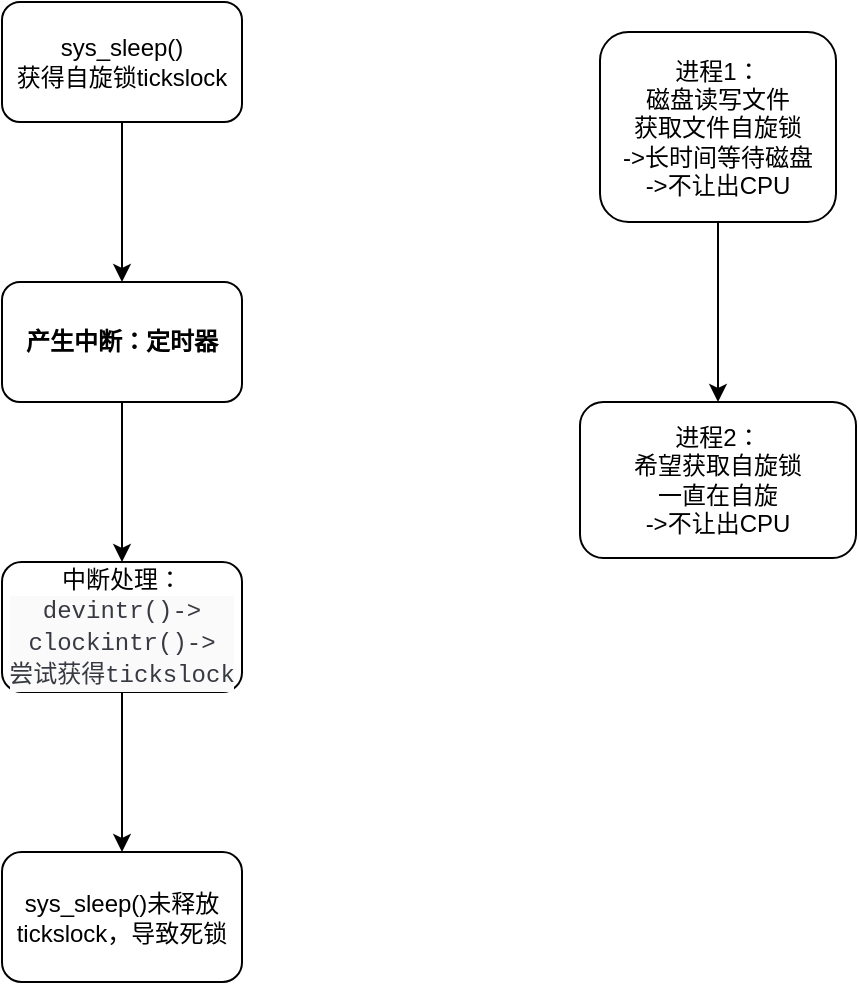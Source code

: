 <mxfile version="22.1.16" type="github">
  <diagram name="第 1 页" id="WNboK9QrO_0ZUFDV926i">
    <mxGraphModel dx="1050" dy="565" grid="0" gridSize="10" guides="1" tooltips="1" connect="1" arrows="1" fold="1" page="1" pageScale="1" pageWidth="827" pageHeight="1169" math="0" shadow="0">
      <root>
        <mxCell id="0" />
        <mxCell id="1" parent="0" />
        <mxCell id="D2g6i2C4goOOFMNhzeLC-21" value="" style="edgeStyle=orthogonalEdgeStyle;rounded=0;orthogonalLoop=1;jettySize=auto;html=1;" parent="1" source="D2g6i2C4goOOFMNhzeLC-19" target="D2g6i2C4goOOFMNhzeLC-20" edge="1">
          <mxGeometry relative="1" as="geometry" />
        </mxCell>
        <mxCell id="D2g6i2C4goOOFMNhzeLC-19" value="sys_sleep()&lt;br&gt;获得自旋锁tickslock" style="rounded=1;whiteSpace=wrap;html=1;" parent="1" vertex="1">
          <mxGeometry x="40" y="40" width="120" height="60" as="geometry" />
        </mxCell>
        <mxCell id="D2g6i2C4goOOFMNhzeLC-23" value="" style="edgeStyle=orthogonalEdgeStyle;rounded=0;orthogonalLoop=1;jettySize=auto;html=1;" parent="1" source="D2g6i2C4goOOFMNhzeLC-20" target="D2g6i2C4goOOFMNhzeLC-22" edge="1">
          <mxGeometry relative="1" as="geometry" />
        </mxCell>
        <mxCell id="D2g6i2C4goOOFMNhzeLC-20" value="&lt;b&gt;产生中断：定时器&lt;/b&gt;" style="rounded=1;whiteSpace=wrap;html=1;" parent="1" vertex="1">
          <mxGeometry x="40" y="180" width="120" height="60" as="geometry" />
        </mxCell>
        <mxCell id="D2g6i2C4goOOFMNhzeLC-25" value="" style="edgeStyle=orthogonalEdgeStyle;rounded=0;orthogonalLoop=1;jettySize=auto;html=1;" parent="1" source="D2g6i2C4goOOFMNhzeLC-22" target="D2g6i2C4goOOFMNhzeLC-24" edge="1">
          <mxGeometry relative="1" as="geometry" />
        </mxCell>
        <mxCell id="D2g6i2C4goOOFMNhzeLC-22" value="中断处理：&lt;br&gt;&lt;div style=&quot;color: rgb(56, 58, 66); background-color: rgb(250, 250, 250); font-family: Consolas, &amp;quot;Courier New&amp;quot;, monospace; line-height: 16px;&quot;&gt;devintr()-&amp;gt;&lt;/div&gt;&lt;div style=&quot;color: rgb(56, 58, 66); background-color: rgb(250, 250, 250); font-family: Consolas, &amp;quot;Courier New&amp;quot;, monospace; line-height: 16px;&quot;&gt;clockintr()-&amp;gt;&lt;/div&gt;&lt;div style=&quot;color: rgb(56, 58, 66); background-color: rgb(250, 250, 250); font-family: Consolas, &amp;quot;Courier New&amp;quot;, monospace; line-height: 16px;&quot;&gt;尝试获得tickslock&lt;/div&gt;" style="rounded=1;whiteSpace=wrap;html=1;" parent="1" vertex="1">
          <mxGeometry x="40" y="320" width="120" height="65" as="geometry" />
        </mxCell>
        <mxCell id="D2g6i2C4goOOFMNhzeLC-24" value="sys_sleep()未释放tickslock，导致死锁" style="rounded=1;whiteSpace=wrap;html=1;" parent="1" vertex="1">
          <mxGeometry x="40" y="465" width="120" height="65" as="geometry" />
        </mxCell>
        <mxCell id="KZBD-CxglbiQRvjz-K2u-4" value="" style="edgeStyle=orthogonalEdgeStyle;rounded=0;orthogonalLoop=1;jettySize=auto;html=1;" edge="1" parent="1" source="KZBD-CxglbiQRvjz-K2u-1" target="KZBD-CxglbiQRvjz-K2u-3">
          <mxGeometry relative="1" as="geometry" />
        </mxCell>
        <mxCell id="KZBD-CxglbiQRvjz-K2u-1" value="进程1：&lt;br&gt;磁盘读写文件&lt;br&gt;获取文件自旋锁&lt;br&gt;-&amp;gt;长时间等待磁盘&lt;br&gt;-&amp;gt;不让出CPU" style="rounded=1;whiteSpace=wrap;html=1;" vertex="1" parent="1">
          <mxGeometry x="339" y="55" width="118" height="95" as="geometry" />
        </mxCell>
        <mxCell id="KZBD-CxglbiQRvjz-K2u-3" value="进程2：&lt;br&gt;希望获取自旋锁&lt;br&gt;一直在自旋&lt;br&gt;-&amp;gt;不让出CPU" style="rounded=1;whiteSpace=wrap;html=1;" vertex="1" parent="1">
          <mxGeometry x="329" y="240" width="138" height="78" as="geometry" />
        </mxCell>
      </root>
    </mxGraphModel>
  </diagram>
</mxfile>
